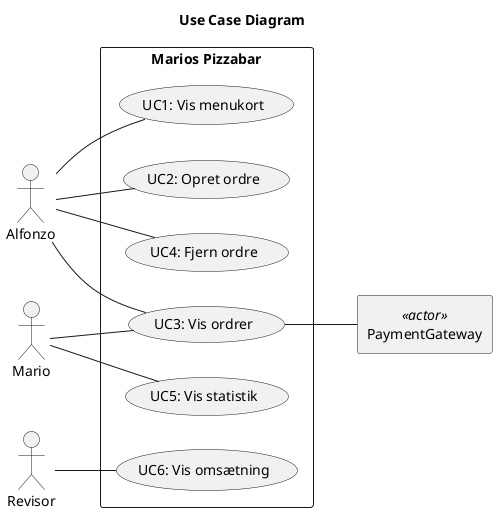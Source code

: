 @startuml
left to right direction
Title Use Case Diagram
actor Alfonzo
actor Mario
actor Revisor
rectangle PaymentGateway <<actor>>
rectangle "Marios Pizzabar" {
    Alfonzo -- (UC1: Vis menukort)
    Alfonzo -- (UC2: Opret ordre)
    Alfonzo -- (UC3: Vis ordrer)
    Alfonzo -- (UC4: Fjern ordre)
    Mario -- (UC5: Vis statistik)
    Mario -- (UC3: Vis ordrer)
    Revisor -- (UC6: Vis omsætning)
    (UC3: Vis ordrer) -- PaymentGateway


}
@enduml